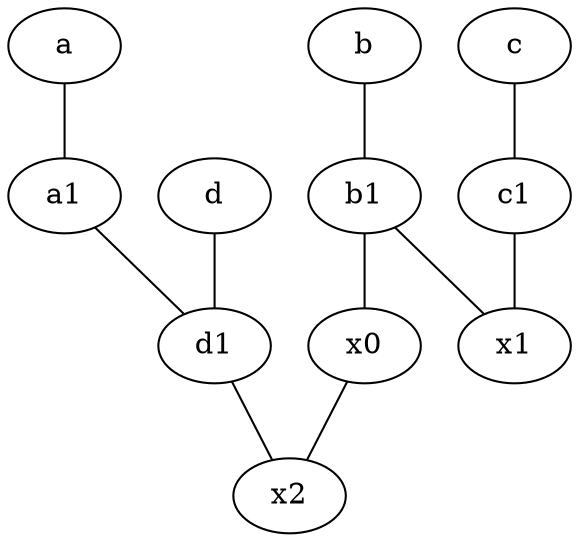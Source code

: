 graph {
	node [labelfontsize=50]
	x1 [labelfontsize=50]
	b1 [labelfontsize=50 pos="9,4!"]
	x0 [labelfontsize=50]
	a1 [labelfontsize=50 pos="8,3!"]
	x2 [labelfontsize=50]
	c [labelfontsize=50 pos="4.5,2!"]
	c1 [labelfontsize=50 pos="4.5,3!"]
	d1 [labelfontsize=50 pos="3,5!"]
	c1 -- x1
	b -- b1
	c -- c1
	a -- a1
	d1 -- x2
	a1 -- d1
	b1 -- x1
	x0 -- x2
	b1 -- x0
	d -- d1
}
